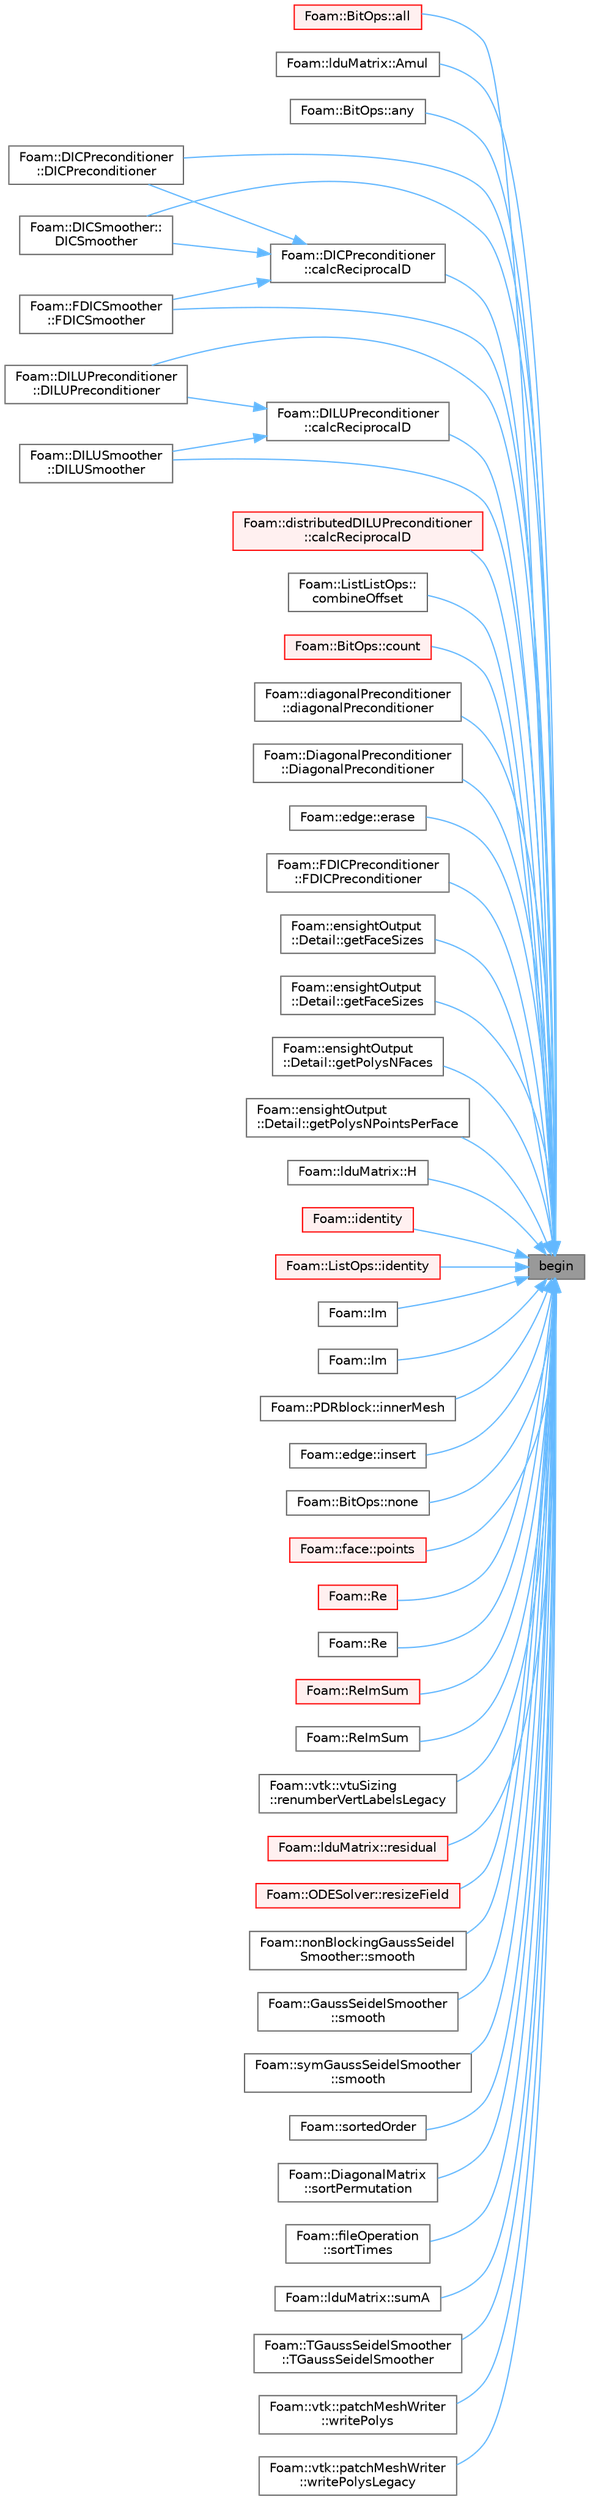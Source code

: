 digraph "begin"
{
 // LATEX_PDF_SIZE
  bgcolor="transparent";
  edge [fontname=Helvetica,fontsize=10,labelfontname=Helvetica,labelfontsize=10];
  node [fontname=Helvetica,fontsize=10,shape=box,height=0.2,width=0.4];
  rankdir="RL";
  Node1 [id="Node000001",label="begin",height=0.2,width=0.4,color="gray40", fillcolor="grey60", style="filled", fontcolor="black",tooltip=" "];
  Node1 -> Node2 [id="edge1_Node000001_Node000002",dir="back",color="steelblue1",style="solid",tooltip=" "];
  Node2 [id="Node000002",label="Foam::BitOps::all",height=0.2,width=0.4,color="red", fillcolor="#FFF0F0", style="filled",URL="$namespaceFoam_1_1BitOps.html#a79d0ccbe9dc03f63317f7aec8a88cc8e",tooltip=" "];
  Node1 -> Node4 [id="edge2_Node000001_Node000004",dir="back",color="steelblue1",style="solid",tooltip=" "];
  Node4 [id="Node000004",label="Foam::lduMatrix::Amul",height=0.2,width=0.4,color="grey40", fillcolor="white", style="filled",URL="$classFoam_1_1lduMatrix.html#ac10931f3708515100a9efa4073da5086",tooltip=" "];
  Node1 -> Node5 [id="edge3_Node000001_Node000005",dir="back",color="steelblue1",style="solid",tooltip=" "];
  Node5 [id="Node000005",label="Foam::BitOps::any",height=0.2,width=0.4,color="grey40", fillcolor="white", style="filled",URL="$namespaceFoam_1_1BitOps.html#a5b6530e1d6d2322a1970dc6ccd466b54",tooltip=" "];
  Node1 -> Node6 [id="edge4_Node000001_Node000006",dir="back",color="steelblue1",style="solid",tooltip=" "];
  Node6 [id="Node000006",label="Foam::DICPreconditioner\l::calcReciprocalD",height=0.2,width=0.4,color="grey40", fillcolor="white", style="filled",URL="$classFoam_1_1DICPreconditioner.html#af289d087f88c818ea9383acc9640fca9",tooltip=" "];
  Node6 -> Node7 [id="edge5_Node000006_Node000007",dir="back",color="steelblue1",style="solid",tooltip=" "];
  Node7 [id="Node000007",label="Foam::DICPreconditioner\l::DICPreconditioner",height=0.2,width=0.4,color="grey40", fillcolor="white", style="filled",URL="$classFoam_1_1DICPreconditioner.html#a3876d954b99d10e203b2319dd786f03f",tooltip=" "];
  Node6 -> Node8 [id="edge6_Node000006_Node000008",dir="back",color="steelblue1",style="solid",tooltip=" "];
  Node8 [id="Node000008",label="Foam::DICSmoother::\lDICSmoother",height=0.2,width=0.4,color="grey40", fillcolor="white", style="filled",URL="$classFoam_1_1DICSmoother.html#adcb0775d58ed85c9fc38f163b1ce4cb7",tooltip=" "];
  Node6 -> Node9 [id="edge7_Node000006_Node000009",dir="back",color="steelblue1",style="solid",tooltip=" "];
  Node9 [id="Node000009",label="Foam::FDICSmoother\l::FDICSmoother",height=0.2,width=0.4,color="grey40", fillcolor="white", style="filled",URL="$classFoam_1_1FDICSmoother.html#aac546a129ffb28b6798ac1e79a35a413",tooltip=" "];
  Node1 -> Node10 [id="edge8_Node000001_Node000010",dir="back",color="steelblue1",style="solid",tooltip=" "];
  Node10 [id="Node000010",label="Foam::DILUPreconditioner\l::calcReciprocalD",height=0.2,width=0.4,color="grey40", fillcolor="white", style="filled",URL="$classFoam_1_1DILUPreconditioner.html#af289d087f88c818ea9383acc9640fca9",tooltip=" "];
  Node10 -> Node11 [id="edge9_Node000010_Node000011",dir="back",color="steelblue1",style="solid",tooltip=" "];
  Node11 [id="Node000011",label="Foam::DILUPreconditioner\l::DILUPreconditioner",height=0.2,width=0.4,color="grey40", fillcolor="white", style="filled",URL="$classFoam_1_1DILUPreconditioner.html#a22a4ea9247f0120348279fab259fe6d5",tooltip=" "];
  Node10 -> Node12 [id="edge10_Node000010_Node000012",dir="back",color="steelblue1",style="solid",tooltip=" "];
  Node12 [id="Node000012",label="Foam::DILUSmoother\l::DILUSmoother",height=0.2,width=0.4,color="grey40", fillcolor="white", style="filled",URL="$classFoam_1_1DILUSmoother.html#a2eec1cce870638bc437dce3f31992eed",tooltip=" "];
  Node1 -> Node13 [id="edge11_Node000001_Node000013",dir="back",color="steelblue1",style="solid",tooltip=" "];
  Node13 [id="Node000013",label="Foam::distributedDILUPreconditioner\l::calcReciprocalD",height=0.2,width=0.4,color="red", fillcolor="#FFF0F0", style="filled",URL="$classFoam_1_1distributedDILUPreconditioner.html#adb8eaabab2cf7e54e4809d6b7c585a6c",tooltip=" "];
  Node1 -> Node15 [id="edge12_Node000001_Node000015",dir="back",color="steelblue1",style="solid",tooltip=" "];
  Node15 [id="Node000015",label="Foam::ListListOps::\lcombineOffset",height=0.2,width=0.4,color="grey40", fillcolor="white", style="filled",URL="$namespaceFoam_1_1ListListOps.html#a3aacd22029a4acb32b1bb75db4733e37",tooltip=" "];
  Node1 -> Node16 [id="edge13_Node000001_Node000016",dir="back",color="steelblue1",style="solid",tooltip=" "];
  Node16 [id="Node000016",label="Foam::BitOps::count",height=0.2,width=0.4,color="red", fillcolor="#FFF0F0", style="filled",URL="$namespaceFoam_1_1BitOps.html#a61ddbd5edc4b4d09337e2cd751e5506f",tooltip=" "];
  Node1 -> Node19 [id="edge14_Node000001_Node000019",dir="back",color="steelblue1",style="solid",tooltip=" "];
  Node19 [id="Node000019",label="Foam::diagonalPreconditioner\l::diagonalPreconditioner",height=0.2,width=0.4,color="grey40", fillcolor="white", style="filled",URL="$classFoam_1_1diagonalPreconditioner.html#a65b3bf4a2cfeeea3cf3bef596430cbcb",tooltip=" "];
  Node1 -> Node20 [id="edge15_Node000001_Node000020",dir="back",color="steelblue1",style="solid",tooltip=" "];
  Node20 [id="Node000020",label="Foam::DiagonalPreconditioner\l::DiagonalPreconditioner",height=0.2,width=0.4,color="grey40", fillcolor="white", style="filled",URL="$classFoam_1_1DiagonalPreconditioner.html#a7b3e869f2f837a375f12fdb01759bb3e",tooltip=" "];
  Node1 -> Node7 [id="edge16_Node000001_Node000007",dir="back",color="steelblue1",style="solid",tooltip=" "];
  Node1 -> Node8 [id="edge17_Node000001_Node000008",dir="back",color="steelblue1",style="solid",tooltip=" "];
  Node1 -> Node11 [id="edge18_Node000001_Node000011",dir="back",color="steelblue1",style="solid",tooltip=" "];
  Node1 -> Node12 [id="edge19_Node000001_Node000012",dir="back",color="steelblue1",style="solid",tooltip=" "];
  Node1 -> Node21 [id="edge20_Node000001_Node000021",dir="back",color="steelblue1",style="solid",tooltip=" "];
  Node21 [id="Node000021",label="Foam::edge::erase",height=0.2,width=0.4,color="grey40", fillcolor="white", style="filled",URL="$classFoam_1_1edge.html#a8126eaedcff9e5928f2b433ff5dc9ec2",tooltip=" "];
  Node1 -> Node22 [id="edge21_Node000001_Node000022",dir="back",color="steelblue1",style="solid",tooltip=" "];
  Node22 [id="Node000022",label="Foam::FDICPreconditioner\l::FDICPreconditioner",height=0.2,width=0.4,color="grey40", fillcolor="white", style="filled",URL="$classFoam_1_1FDICPreconditioner.html#a4605dc1fe3e0bbe5c51abb8ae6525806",tooltip=" "];
  Node1 -> Node9 [id="edge22_Node000001_Node000009",dir="back",color="steelblue1",style="solid",tooltip=" "];
  Node1 -> Node23 [id="edge23_Node000001_Node000023",dir="back",color="steelblue1",style="solid",tooltip=" "];
  Node23 [id="Node000023",label="Foam::ensightOutput\l::Detail::getFaceSizes",height=0.2,width=0.4,color="grey40", fillcolor="white", style="filled",URL="$namespaceFoam_1_1ensightOutput_1_1Detail.html#ab702a7b41fe946ec15606ec4764577c5",tooltip=" "];
  Node1 -> Node24 [id="edge24_Node000001_Node000024",dir="back",color="steelblue1",style="solid",tooltip=" "];
  Node24 [id="Node000024",label="Foam::ensightOutput\l::Detail::getFaceSizes",height=0.2,width=0.4,color="grey40", fillcolor="white", style="filled",URL="$namespaceFoam_1_1ensightOutput_1_1Detail.html#a32309c37d7c03c988817f4f5a2f30331",tooltip=" "];
  Node1 -> Node25 [id="edge25_Node000001_Node000025",dir="back",color="steelblue1",style="solid",tooltip=" "];
  Node25 [id="Node000025",label="Foam::ensightOutput\l::Detail::getPolysNFaces",height=0.2,width=0.4,color="grey40", fillcolor="white", style="filled",URL="$namespaceFoam_1_1ensightOutput_1_1Detail.html#a900937d9e4203390268b5dda9e95269f",tooltip=" "];
  Node1 -> Node26 [id="edge26_Node000001_Node000026",dir="back",color="steelblue1",style="solid",tooltip=" "];
  Node26 [id="Node000026",label="Foam::ensightOutput\l::Detail::getPolysNPointsPerFace",height=0.2,width=0.4,color="grey40", fillcolor="white", style="filled",URL="$namespaceFoam_1_1ensightOutput_1_1Detail.html#a631a8177de3da047cd392a6c4d328a9e",tooltip=" "];
  Node1 -> Node27 [id="edge27_Node000001_Node000027",dir="back",color="steelblue1",style="solid",tooltip=" "];
  Node27 [id="Node000027",label="Foam::lduMatrix::H",height=0.2,width=0.4,color="grey40", fillcolor="white", style="filled",URL="$classFoam_1_1lduMatrix.html#a80b6228a841542e5c5daecb628ccd75c",tooltip=" "];
  Node1 -> Node28 [id="edge28_Node000001_Node000028",dir="back",color="steelblue1",style="solid",tooltip=" "];
  Node28 [id="Node000028",label="Foam::identity",height=0.2,width=0.4,color="red", fillcolor="#FFF0F0", style="filled",URL="$namespaceFoam.html#a14e1da6db5665f43c1e588eab475eabf",tooltip=" "];
  Node1 -> Node203 [id="edge29_Node000001_Node000203",dir="back",color="steelblue1",style="solid",tooltip=" "];
  Node203 [id="Node000203",label="Foam::ListOps::identity",height=0.2,width=0.4,color="red", fillcolor="#FFF0F0", style="filled",URL="$namespaceFoam_1_1ListOps.html#a1a2b3d684ab9a52a1d389f04c22d6288",tooltip=" "];
  Node1 -> Node209 [id="edge30_Node000001_Node000209",dir="back",color="steelblue1",style="solid",tooltip=" "];
  Node209 [id="Node000209",label="Foam::Im",height=0.2,width=0.4,color="grey40", fillcolor="white", style="filled",URL="$namespaceFoam.html#a1bf2d6ece9296cf46288608ac6041e2a",tooltip=" "];
  Node1 -> Node210 [id="edge31_Node000001_Node000210",dir="back",color="steelblue1",style="solid",tooltip=" "];
  Node210 [id="Node000210",label="Foam::Im",height=0.2,width=0.4,color="grey40", fillcolor="white", style="filled",URL="$namespaceFoam.html#a1a85ebf0edee1035cc7ae040372dd820",tooltip=" "];
  Node1 -> Node211 [id="edge32_Node000001_Node000211",dir="back",color="steelblue1",style="solid",tooltip=" "];
  Node211 [id="Node000211",label="Foam::PDRblock::innerMesh",height=0.2,width=0.4,color="grey40", fillcolor="white", style="filled",URL="$classFoam_1_1PDRblock.html#a77e92edac48cc109ee37e8dcac1d0fb9",tooltip=" "];
  Node1 -> Node212 [id="edge33_Node000001_Node000212",dir="back",color="steelblue1",style="solid",tooltip=" "];
  Node212 [id="Node000212",label="Foam::edge::insert",height=0.2,width=0.4,color="grey40", fillcolor="white", style="filled",URL="$classFoam_1_1edge.html#abfe6bd3f3a8257e3cb17e624e3f093ba",tooltip=" "];
  Node1 -> Node213 [id="edge34_Node000001_Node000213",dir="back",color="steelblue1",style="solid",tooltip=" "];
  Node213 [id="Node000213",label="Foam::BitOps::none",height=0.2,width=0.4,color="grey40", fillcolor="white", style="filled",URL="$namespaceFoam_1_1BitOps.html#ab33a8ced5381030adfd00b868c5c7969",tooltip=" "];
  Node1 -> Node214 [id="edge35_Node000001_Node000214",dir="back",color="steelblue1",style="solid",tooltip=" "];
  Node214 [id="Node000214",label="Foam::face::points",height=0.2,width=0.4,color="red", fillcolor="#FFF0F0", style="filled",URL="$classFoam_1_1face.html#a7692b5ce02ed6bc7112897468f2eaa1e",tooltip=" "];
  Node1 -> Node216 [id="edge36_Node000001_Node000216",dir="back",color="steelblue1",style="solid",tooltip=" "];
  Node216 [id="Node000216",label="Foam::Re",height=0.2,width=0.4,color="red", fillcolor="#FFF0F0", style="filled",URL="$namespaceFoam.html#aba66084a6e7a4db11e6f363288e9108f",tooltip=" "];
  Node1 -> Node285 [id="edge37_Node000001_Node000285",dir="back",color="steelblue1",style="solid",tooltip=" "];
  Node285 [id="Node000285",label="Foam::Re",height=0.2,width=0.4,color="grey40", fillcolor="white", style="filled",URL="$namespaceFoam.html#ad06496f49f4226fb2b159299725fb75d",tooltip=" "];
  Node1 -> Node286 [id="edge38_Node000001_Node000286",dir="back",color="steelblue1",style="solid",tooltip=" "];
  Node286 [id="Node000286",label="Foam::ReImSum",height=0.2,width=0.4,color="red", fillcolor="#FFF0F0", style="filled",URL="$namespaceFoam.html#a03ae5998ca60c223b4bfec1f4cd01a47",tooltip=" "];
  Node1 -> Node288 [id="edge39_Node000001_Node000288",dir="back",color="steelblue1",style="solid",tooltip=" "];
  Node288 [id="Node000288",label="Foam::ReImSum",height=0.2,width=0.4,color="grey40", fillcolor="white", style="filled",URL="$namespaceFoam.html#ab5b512378b1bbee6e76bd11ef4df0243",tooltip=" "];
  Node1 -> Node289 [id="edge40_Node000001_Node000289",dir="back",color="steelblue1",style="solid",tooltip=" "];
  Node289 [id="Node000289",label="Foam::vtk::vtuSizing\l::renumberVertLabelsLegacy",height=0.2,width=0.4,color="grey40", fillcolor="white", style="filled",URL="$classFoam_1_1vtk_1_1vtuSizing.html#a0bbc81014a3fec9b4cfafabb78cba1b6",tooltip=" "];
  Node1 -> Node290 [id="edge41_Node000001_Node000290",dir="back",color="steelblue1",style="solid",tooltip=" "];
  Node290 [id="Node000290",label="Foam::lduMatrix::residual",height=0.2,width=0.4,color="red", fillcolor="#FFF0F0", style="filled",URL="$classFoam_1_1lduMatrix.html#a41e8382d3f31c8bdb13320b188080c56",tooltip=" "];
  Node1 -> Node293 [id="edge42_Node000001_Node000293",dir="back",color="steelblue1",style="solid",tooltip=" "];
  Node293 [id="Node000293",label="Foam::ODESolver::resizeField",height=0.2,width=0.4,color="red", fillcolor="#FFF0F0", style="filled",URL="$classFoam_1_1ODESolver.html#aef2c9a36849516ea3c2071e0cc1628cb",tooltip=" "];
  Node1 -> Node306 [id="edge43_Node000001_Node000306",dir="back",color="steelblue1",style="solid",tooltip=" "];
  Node306 [id="Node000306",label="Foam::nonBlockingGaussSeidel\lSmoother::smooth",height=0.2,width=0.4,color="grey40", fillcolor="white", style="filled",URL="$classFoam_1_1nonBlockingGaussSeidelSmoother.html#a75c8110d125cd9ca286365c7ee595f7e",tooltip=" "];
  Node1 -> Node307 [id="edge44_Node000001_Node000307",dir="back",color="steelblue1",style="solid",tooltip=" "];
  Node307 [id="Node000307",label="Foam::GaussSeidelSmoother\l::smooth",height=0.2,width=0.4,color="grey40", fillcolor="white", style="filled",URL="$classFoam_1_1GaussSeidelSmoother.html#a247ff1bb89ad22d6f30ca02a06b5cc9b",tooltip=" "];
  Node1 -> Node308 [id="edge45_Node000001_Node000308",dir="back",color="steelblue1",style="solid",tooltip=" "];
  Node308 [id="Node000308",label="Foam::symGaussSeidelSmoother\l::smooth",height=0.2,width=0.4,color="grey40", fillcolor="white", style="filled",URL="$classFoam_1_1symGaussSeidelSmoother.html#a247ff1bb89ad22d6f30ca02a06b5cc9b",tooltip=" "];
  Node1 -> Node309 [id="edge46_Node000001_Node000309",dir="back",color="steelblue1",style="solid",tooltip=" "];
  Node309 [id="Node000309",label="Foam::sortedOrder",height=0.2,width=0.4,color="grey40", fillcolor="white", style="filled",URL="$namespaceFoam.html#afac891ee7a1b316fea13278814562541",tooltip=" "];
  Node1 -> Node310 [id="edge47_Node000001_Node000310",dir="back",color="steelblue1",style="solid",tooltip=" "];
  Node310 [id="Node000310",label="Foam::DiagonalMatrix\l::sortPermutation",height=0.2,width=0.4,color="grey40", fillcolor="white", style="filled",URL="$classFoam_1_1DiagonalMatrix.html#a43632c94f68b1f269cd694e673fcfec5",tooltip=" "];
  Node1 -> Node311 [id="edge48_Node000001_Node000311",dir="back",color="steelblue1",style="solid",tooltip=" "];
  Node311 [id="Node000311",label="Foam::fileOperation\l::sortTimes",height=0.2,width=0.4,color="grey40", fillcolor="white", style="filled",URL="$classFoam_1_1fileOperation.html#a32cb244d9d7738907c25dcab9c1ea2ee",tooltip=" "];
  Node1 -> Node312 [id="edge49_Node000001_Node000312",dir="back",color="steelblue1",style="solid",tooltip=" "];
  Node312 [id="Node000312",label="Foam::lduMatrix::sumA",height=0.2,width=0.4,color="grey40", fillcolor="white", style="filled",URL="$classFoam_1_1lduMatrix.html#a6db3472cc65325921655ec6a835c2c89",tooltip=" "];
  Node1 -> Node313 [id="edge50_Node000001_Node000313",dir="back",color="steelblue1",style="solid",tooltip=" "];
  Node313 [id="Node000313",label="Foam::TGaussSeidelSmoother\l::TGaussSeidelSmoother",height=0.2,width=0.4,color="grey40", fillcolor="white", style="filled",URL="$classFoam_1_1TGaussSeidelSmoother.html#a37d1e9ced3ff8cc76ec3c4855784cc83",tooltip=" "];
  Node1 -> Node314 [id="edge51_Node000001_Node000314",dir="back",color="steelblue1",style="solid",tooltip=" "];
  Node314 [id="Node000314",label="Foam::vtk::patchMeshWriter\l::writePolys",height=0.2,width=0.4,color="grey40", fillcolor="white", style="filled",URL="$classFoam_1_1vtk_1_1patchMeshWriter.html#a43d4d417dfabe40e1c65858be59adbb3",tooltip=" "];
  Node1 -> Node315 [id="edge52_Node000001_Node000315",dir="back",color="steelblue1",style="solid",tooltip=" "];
  Node315 [id="Node000315",label="Foam::vtk::patchMeshWriter\l::writePolysLegacy",height=0.2,width=0.4,color="grey40", fillcolor="white", style="filled",URL="$classFoam_1_1vtk_1_1patchMeshWriter.html#afe3084b2cfad78d0e79f8adfff5e3202",tooltip=" "];
}
